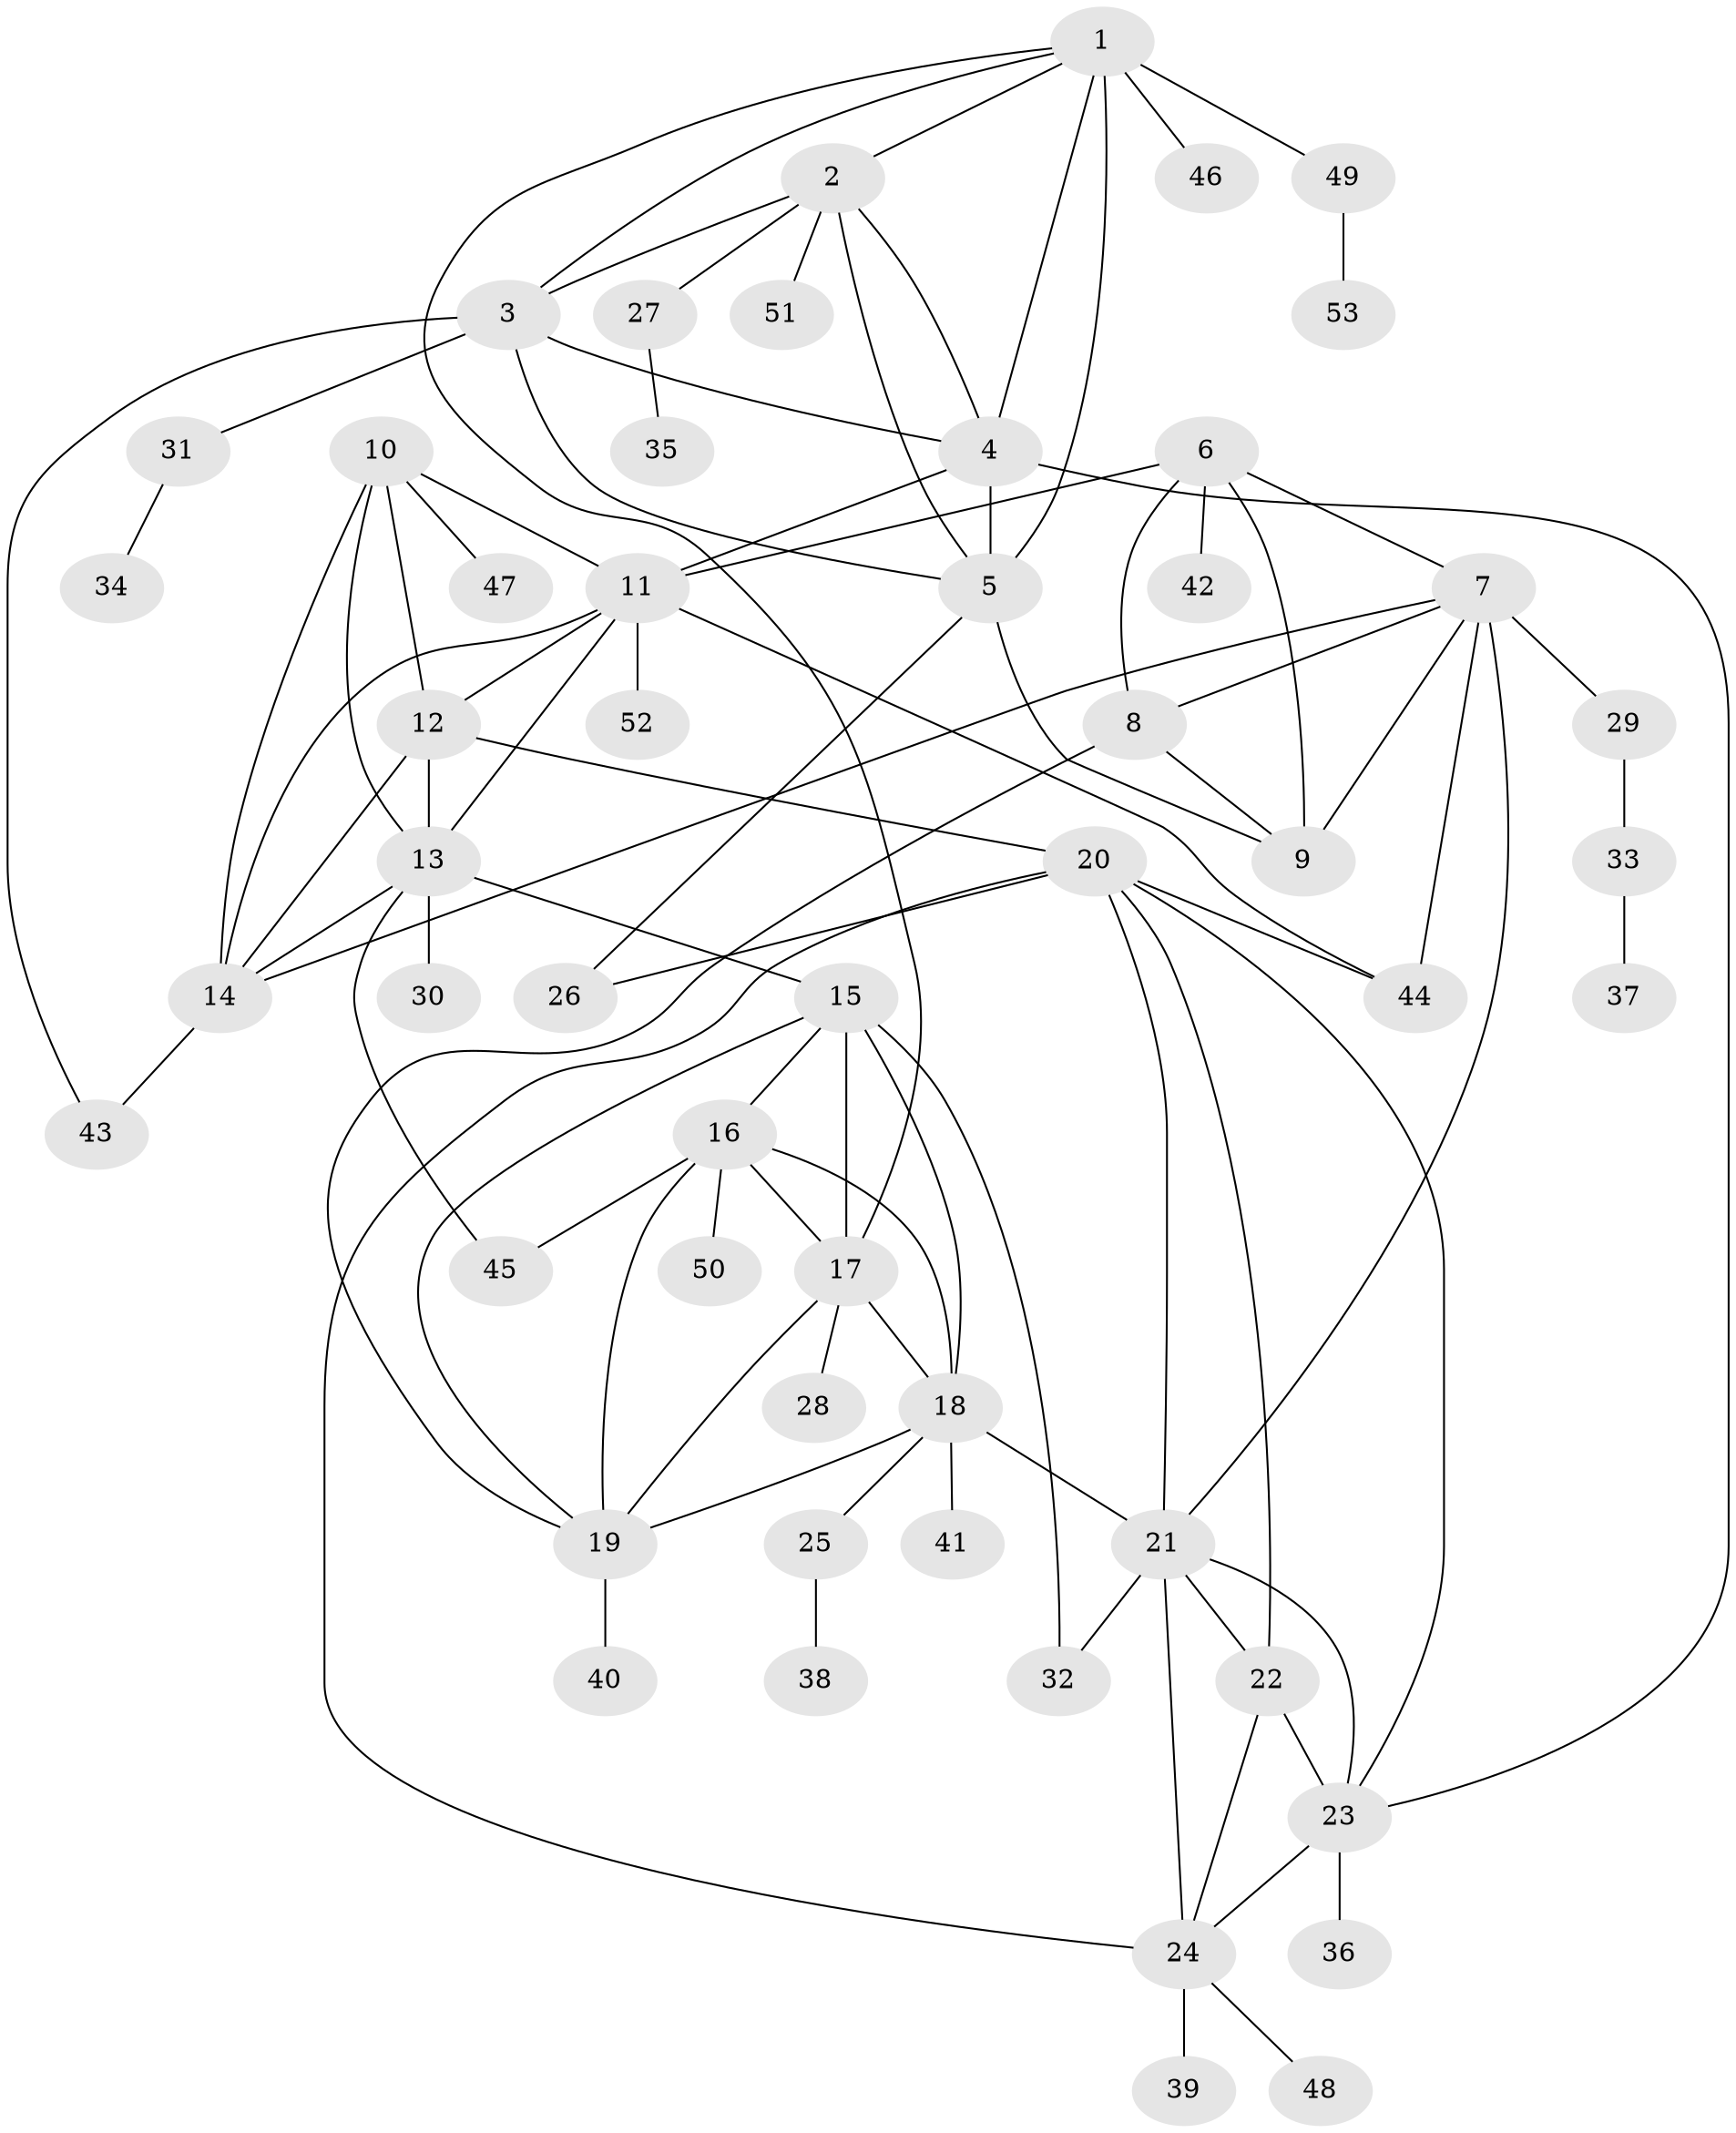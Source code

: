 // original degree distribution, {11: 0.009433962264150943, 7: 0.09433962264150944, 6: 0.0660377358490566, 13: 0.009433962264150943, 9: 0.009433962264150943, 8: 0.04716981132075472, 3: 0.05660377358490566, 1: 0.5377358490566038, 2: 0.16981132075471697}
// Generated by graph-tools (version 1.1) at 2025/52/03/04/25 22:52:10]
// undirected, 53 vertices, 92 edges
graph export_dot {
  node [color=gray90,style=filled];
  1;
  2;
  3;
  4;
  5;
  6;
  7;
  8;
  9;
  10;
  11;
  12;
  13;
  14;
  15;
  16;
  17;
  18;
  19;
  20;
  21;
  22;
  23;
  24;
  25;
  26;
  27;
  28;
  29;
  30;
  31;
  32;
  33;
  34;
  35;
  36;
  37;
  38;
  39;
  40;
  41;
  42;
  43;
  44;
  45;
  46;
  47;
  48;
  49;
  50;
  51;
  52;
  53;
  1 -- 2 [weight=1.0];
  1 -- 3 [weight=1.0];
  1 -- 4 [weight=1.0];
  1 -- 5 [weight=4.0];
  1 -- 17 [weight=1.0];
  1 -- 46 [weight=1.0];
  1 -- 49 [weight=1.0];
  2 -- 3 [weight=1.0];
  2 -- 4 [weight=1.0];
  2 -- 5 [weight=1.0];
  2 -- 27 [weight=1.0];
  2 -- 51 [weight=1.0];
  3 -- 4 [weight=1.0];
  3 -- 5 [weight=1.0];
  3 -- 31 [weight=1.0];
  3 -- 43 [weight=1.0];
  4 -- 5 [weight=1.0];
  4 -- 11 [weight=1.0];
  4 -- 23 [weight=1.0];
  5 -- 9 [weight=1.0];
  5 -- 26 [weight=1.0];
  6 -- 7 [weight=2.0];
  6 -- 8 [weight=2.0];
  6 -- 9 [weight=2.0];
  6 -- 11 [weight=1.0];
  6 -- 42 [weight=2.0];
  7 -- 8 [weight=1.0];
  7 -- 9 [weight=1.0];
  7 -- 14 [weight=1.0];
  7 -- 21 [weight=1.0];
  7 -- 29 [weight=5.0];
  7 -- 44 [weight=1.0];
  8 -- 9 [weight=1.0];
  8 -- 19 [weight=1.0];
  10 -- 11 [weight=1.0];
  10 -- 12 [weight=1.0];
  10 -- 13 [weight=1.0];
  10 -- 14 [weight=1.0];
  10 -- 47 [weight=1.0];
  11 -- 12 [weight=1.0];
  11 -- 13 [weight=1.0];
  11 -- 14 [weight=1.0];
  11 -- 44 [weight=1.0];
  11 -- 52 [weight=1.0];
  12 -- 13 [weight=1.0];
  12 -- 14 [weight=1.0];
  12 -- 20 [weight=1.0];
  13 -- 14 [weight=1.0];
  13 -- 15 [weight=1.0];
  13 -- 30 [weight=1.0];
  13 -- 45 [weight=1.0];
  14 -- 43 [weight=1.0];
  15 -- 16 [weight=1.0];
  15 -- 17 [weight=1.0];
  15 -- 18 [weight=1.0];
  15 -- 19 [weight=1.0];
  15 -- 32 [weight=1.0];
  16 -- 17 [weight=1.0];
  16 -- 18 [weight=1.0];
  16 -- 19 [weight=1.0];
  16 -- 45 [weight=1.0];
  16 -- 50 [weight=1.0];
  17 -- 18 [weight=1.0];
  17 -- 19 [weight=1.0];
  17 -- 28 [weight=1.0];
  18 -- 19 [weight=1.0];
  18 -- 21 [weight=1.0];
  18 -- 25 [weight=1.0];
  18 -- 41 [weight=1.0];
  19 -- 40 [weight=1.0];
  20 -- 21 [weight=1.0];
  20 -- 22 [weight=1.0];
  20 -- 23 [weight=1.0];
  20 -- 24 [weight=1.0];
  20 -- 26 [weight=1.0];
  20 -- 44 [weight=1.0];
  21 -- 22 [weight=1.0];
  21 -- 23 [weight=1.0];
  21 -- 24 [weight=1.0];
  21 -- 32 [weight=1.0];
  22 -- 23 [weight=3.0];
  22 -- 24 [weight=1.0];
  23 -- 24 [weight=1.0];
  23 -- 36 [weight=1.0];
  24 -- 39 [weight=2.0];
  24 -- 48 [weight=1.0];
  25 -- 38 [weight=1.0];
  27 -- 35 [weight=1.0];
  29 -- 33 [weight=1.0];
  31 -- 34 [weight=1.0];
  33 -- 37 [weight=1.0];
  49 -- 53 [weight=1.0];
}
